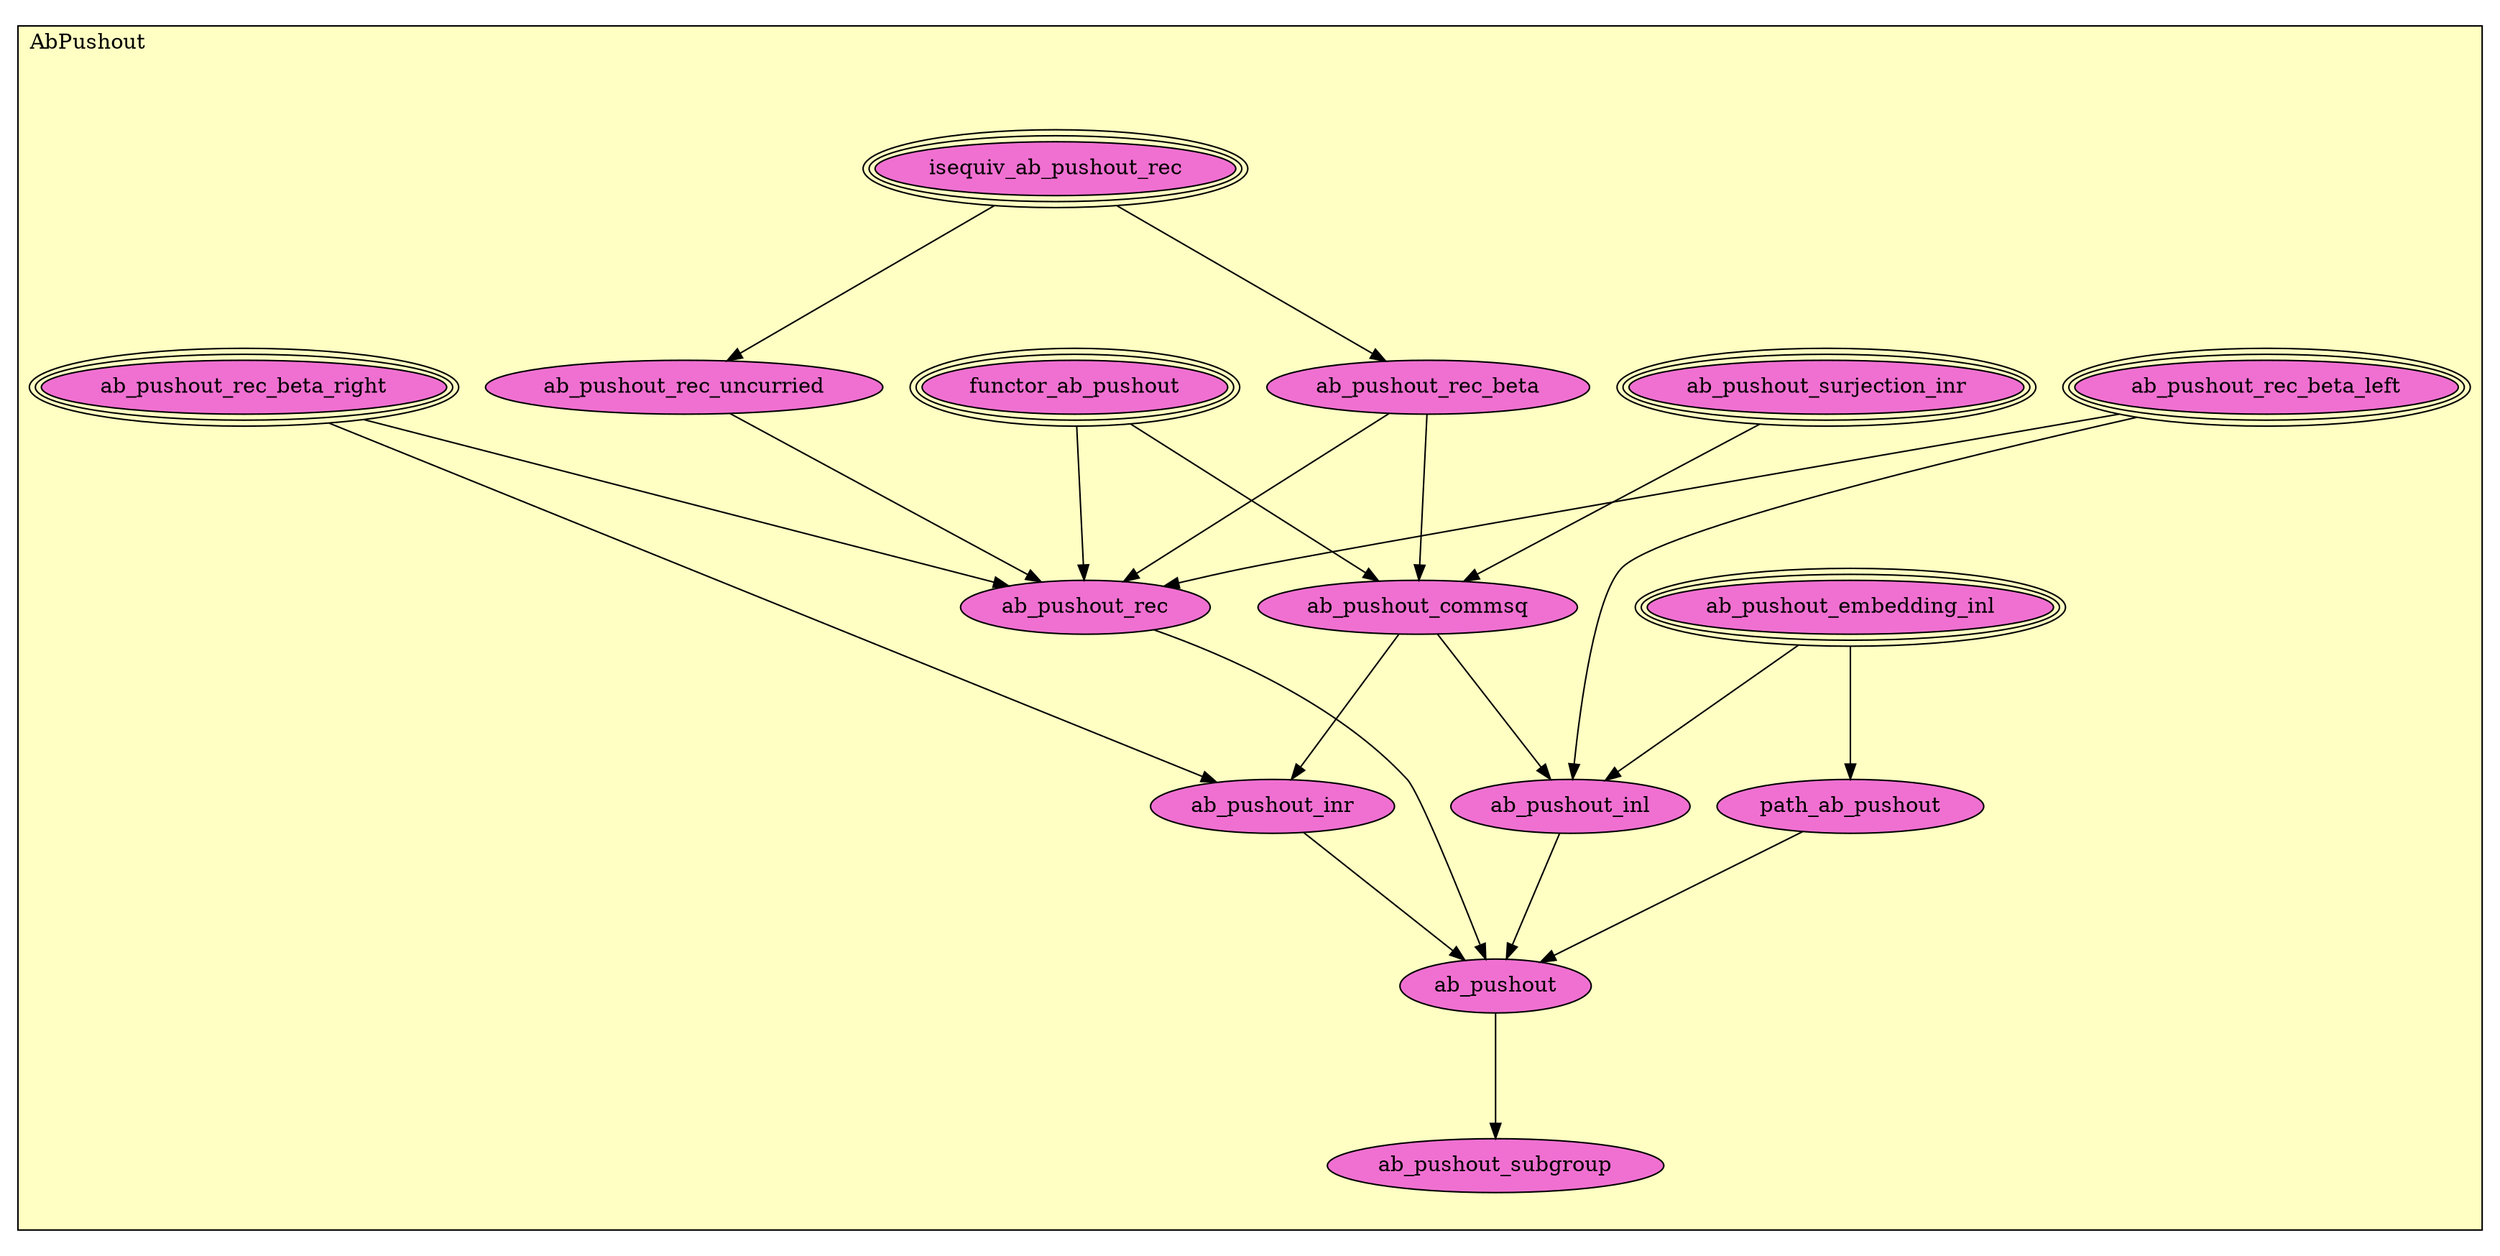 digraph HoTT_Algebra_AbGroups_AbPushout {
  graph [ratio=0.5]
  node [style=filled]
AbPushout_ab_pushout_surjection_inr [label="ab_pushout_surjection_inr", URL=<AbPushout.html#ab_pushout_surjection_inr>, peripheries=3, fillcolor="#F070D1"] ;
AbPushout_functor_ab_pushout [label="functor_ab_pushout", URL=<AbPushout.html#functor_ab_pushout>, peripheries=3, fillcolor="#F070D1"] ;
AbPushout_ab_pushout_embedding_inl [label="ab_pushout_embedding_inl", URL=<AbPushout.html#ab_pushout_embedding_inl>, peripheries=3, fillcolor="#F070D1"] ;
AbPushout_path_ab_pushout [label="path_ab_pushout", URL=<AbPushout.html#path_ab_pushout>, fillcolor="#F070D1"] ;
AbPushout_isequiv_ab_pushout_rec [label="isequiv_ab_pushout_rec", URL=<AbPushout.html#isequiv_ab_pushout_rec>, peripheries=3, fillcolor="#F070D1"] ;
AbPushout_ab_pushout_rec_beta_right [label="ab_pushout_rec_beta_right", URL=<AbPushout.html#ab_pushout_rec_beta_right>, peripheries=3, fillcolor="#F070D1"] ;
AbPushout_ab_pushout_rec_beta_left [label="ab_pushout_rec_beta_left", URL=<AbPushout.html#ab_pushout_rec_beta_left>, peripheries=3, fillcolor="#F070D1"] ;
AbPushout_ab_pushout_rec_beta [label="ab_pushout_rec_beta", URL=<AbPushout.html#ab_pushout_rec_beta>, fillcolor="#F070D1"] ;
AbPushout_ab_pushout_commsq [label="ab_pushout_commsq", URL=<AbPushout.html#ab_pushout_commsq>, fillcolor="#F070D1"] ;
AbPushout_ab_pushout_inr [label="ab_pushout_inr", URL=<AbPushout.html#ab_pushout_inr>, fillcolor="#F070D1"] ;
AbPushout_ab_pushout_inl [label="ab_pushout_inl", URL=<AbPushout.html#ab_pushout_inl>, fillcolor="#F070D1"] ;
AbPushout_ab_pushout_rec_uncurried [label="ab_pushout_rec_uncurried", URL=<AbPushout.html#ab_pushout_rec_uncurried>, fillcolor="#F070D1"] ;
AbPushout_ab_pushout_rec [label="ab_pushout_rec", URL=<AbPushout.html#ab_pushout_rec>, fillcolor="#F070D1"] ;
AbPushout_ab_pushout [label="ab_pushout", URL=<AbPushout.html#ab_pushout>, fillcolor="#F070D1"] ;
AbPushout_ab_pushout_subgroup [label="ab_pushout_subgroup", URL=<AbPushout.html#ab_pushout_subgroup>, fillcolor="#F070D1"] ;
  AbPushout_ab_pushout_surjection_inr -> AbPushout_ab_pushout_commsq [] ;
  AbPushout_functor_ab_pushout -> AbPushout_ab_pushout_commsq [] ;
  AbPushout_functor_ab_pushout -> AbPushout_ab_pushout_rec [] ;
  AbPushout_ab_pushout_embedding_inl -> AbPushout_path_ab_pushout [] ;
  AbPushout_ab_pushout_embedding_inl -> AbPushout_ab_pushout_inl [] ;
  AbPushout_path_ab_pushout -> AbPushout_ab_pushout [] ;
  AbPushout_isequiv_ab_pushout_rec -> AbPushout_ab_pushout_rec_beta [] ;
  AbPushout_isequiv_ab_pushout_rec -> AbPushout_ab_pushout_rec_uncurried [] ;
  AbPushout_ab_pushout_rec_beta_right -> AbPushout_ab_pushout_inr [] ;
  AbPushout_ab_pushout_rec_beta_right -> AbPushout_ab_pushout_rec [] ;
  AbPushout_ab_pushout_rec_beta_left -> AbPushout_ab_pushout_inl [] ;
  AbPushout_ab_pushout_rec_beta_left -> AbPushout_ab_pushout_rec [] ;
  AbPushout_ab_pushout_rec_beta -> AbPushout_ab_pushout_commsq [] ;
  AbPushout_ab_pushout_rec_beta -> AbPushout_ab_pushout_rec [] ;
  AbPushout_ab_pushout_commsq -> AbPushout_ab_pushout_inr [] ;
  AbPushout_ab_pushout_commsq -> AbPushout_ab_pushout_inl [] ;
  AbPushout_ab_pushout_inr -> AbPushout_ab_pushout [] ;
  AbPushout_ab_pushout_inl -> AbPushout_ab_pushout [] ;
  AbPushout_ab_pushout_rec_uncurried -> AbPushout_ab_pushout_rec [] ;
  AbPushout_ab_pushout_rec -> AbPushout_ab_pushout [] ;
  AbPushout_ab_pushout -> AbPushout_ab_pushout_subgroup [] ;
subgraph cluster_AbPushout { label="AbPushout"; fillcolor="#FFFFC3"; labeljust=l; style=filled 
AbPushout_ab_pushout_subgroup; AbPushout_ab_pushout; AbPushout_ab_pushout_rec; AbPushout_ab_pushout_rec_uncurried; AbPushout_ab_pushout_inl; AbPushout_ab_pushout_inr; AbPushout_ab_pushout_commsq; AbPushout_ab_pushout_rec_beta; AbPushout_ab_pushout_rec_beta_left; AbPushout_ab_pushout_rec_beta_right; AbPushout_isequiv_ab_pushout_rec; AbPushout_path_ab_pushout; AbPushout_ab_pushout_embedding_inl; AbPushout_functor_ab_pushout; AbPushout_ab_pushout_surjection_inr; };
} /* END */
